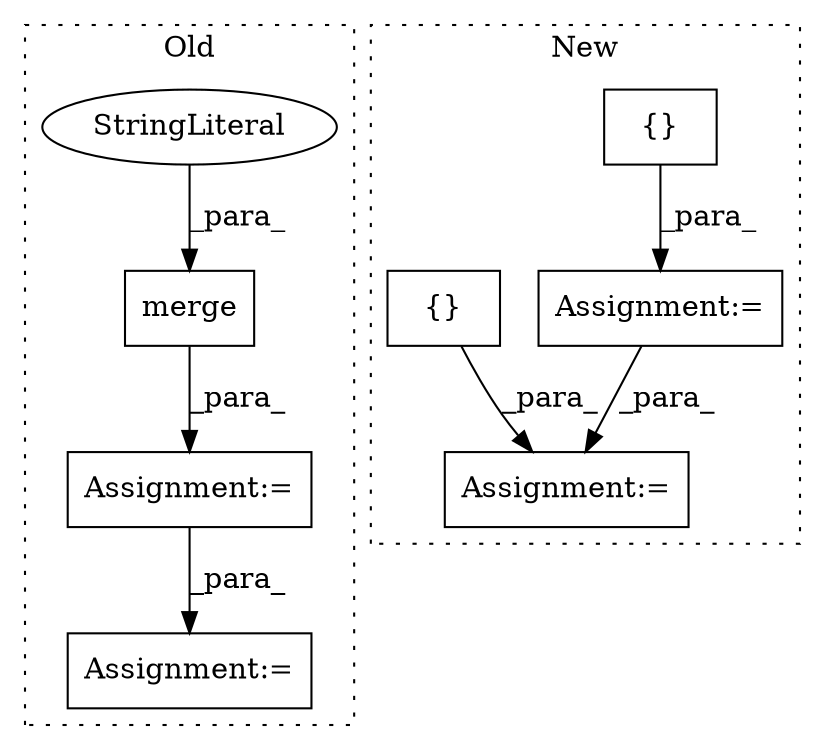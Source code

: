 digraph G {
subgraph cluster0 {
1 [label="merge" a="32" s="5355,5398" l="6,1" shape="box"];
3 [label="StringLiteral" a="45" s="5378" l="6" shape="ellipse"];
4 [label="Assignment:=" a="7" s="5347" l="1" shape="box"];
8 [label="Assignment:=" a="7" s="5411" l="1" shape="box"];
label = "Old";
style="dotted";
}
subgraph cluster1 {
2 [label="{}" a="4" s="3893,3901" l="1,1" shape="box"];
5 [label="Assignment:=" a="7" s="5006" l="1" shape="box"];
6 [label="{}" a="4" s="4113,4121" l="1,1" shape="box"];
7 [label="Assignment:=" a="7" s="3861" l="1" shape="box"];
label = "New";
style="dotted";
}
1 -> 4 [label="_para_"];
2 -> 7 [label="_para_"];
3 -> 1 [label="_para_"];
4 -> 8 [label="_para_"];
6 -> 5 [label="_para_"];
7 -> 5 [label="_para_"];
}